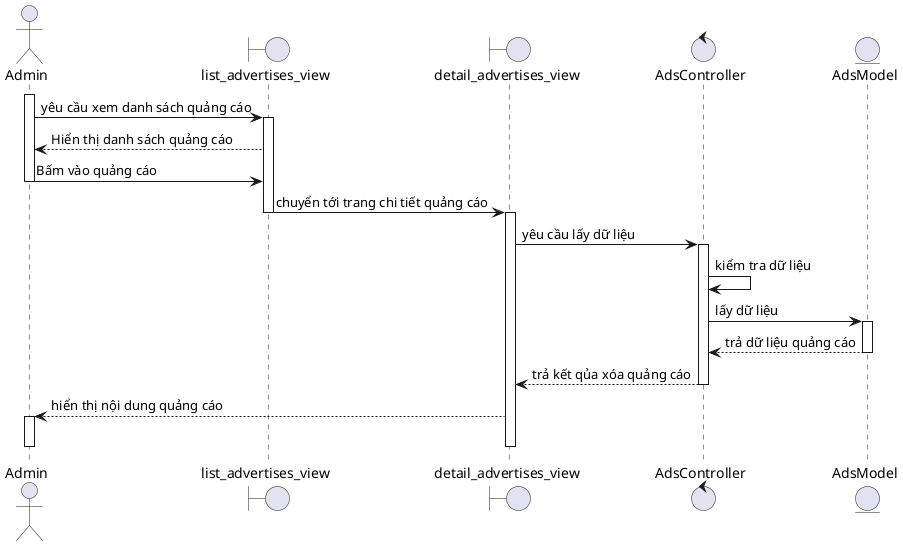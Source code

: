 @startuml
actor Admin
boundary list_advertises_view
boundary detail_advertises_view
control AdsController
entity AdsModel

activate Admin
Admin -> list_advertises_view: yêu cầu xem danh sách quảng cáo
activate list_advertises_view
Admin <-- list_advertises_view: Hiển thị danh sách quảng cáo
Admin -> list_advertises_view: Bấm vào quảng cáo
deactivate Admin
list_advertises_view-> detail_advertises_view: chuyển tới trang chi tiết quảng cáo
deactivate list_advertises_view
activate detail_advertises_view
detail_advertises_view ->AdsController:yêu cầu lấy dữ liệu
activate AdsController
AdsController -> AdsController : kiểm tra dữ liệu
AdsController -> AdsModel : lấy dữ liệu
activate AdsModel
AdsModel --> AdsController : trả dữ liệu quảng cáo
deactivate AdsModel
detail_advertises_view<-- AdsController : trả kết qủa xóa quảng cáo
deactivate AdsController
Admin <-- detail_advertises_view:hiển thị nội dung quảng cáo
activate Admin
deactivate detail_advertises_view
deactivate Admin

@enduml
